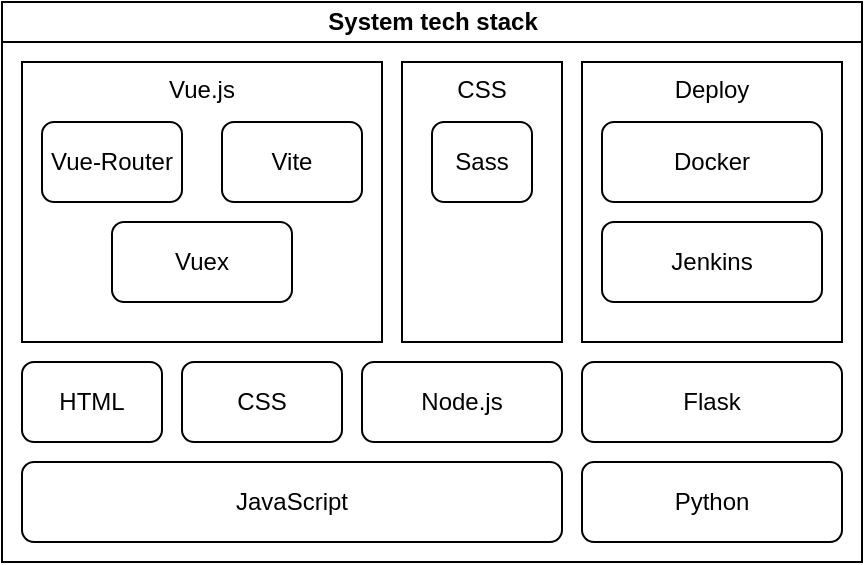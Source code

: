 <mxfile version="21.2.9" type="github">
  <diagram id="prtHgNgQTEPvFCAcTncT" name="Page-1">
    <mxGraphModel dx="882" dy="606" grid="1" gridSize="10" guides="1" tooltips="1" connect="1" arrows="1" fold="1" page="1" pageScale="1" pageWidth="827" pageHeight="1169" math="0" shadow="0">
      <root>
        <mxCell id="0" />
        <mxCell id="1" parent="0" />
        <mxCell id="dNxyNK7c78bLwvsdeMH5-11" value="System tech stack" style="swimlane;html=1;startSize=20;horizontal=1;containerType=tree;glass=0;" parent="1" vertex="1">
          <mxGeometry x="80" y="80" width="430" height="280" as="geometry" />
        </mxCell>
        <mxCell id="v0GfBIbAwhlWIz3LQ5ey-3" value="Vue.js" style="rounded=0;whiteSpace=wrap;html=1;labelPosition=center;verticalLabelPosition=middle;align=center;verticalAlign=top;" vertex="1" parent="dNxyNK7c78bLwvsdeMH5-11">
          <mxGeometry x="10" y="30" width="180" height="140" as="geometry" />
        </mxCell>
        <mxCell id="v0GfBIbAwhlWIz3LQ5ey-4" value="HTML" style="rounded=1;whiteSpace=wrap;html=1;" vertex="1" parent="dNxyNK7c78bLwvsdeMH5-11">
          <mxGeometry x="10" y="180" width="70" height="40" as="geometry" />
        </mxCell>
        <mxCell id="v0GfBIbAwhlWIz3LQ5ey-6" value="Node.js" style="rounded=1;whiteSpace=wrap;html=1;" vertex="1" parent="dNxyNK7c78bLwvsdeMH5-11">
          <mxGeometry x="180" y="180" width="100" height="40" as="geometry" />
        </mxCell>
        <mxCell id="v0GfBIbAwhlWIz3LQ5ey-7" value="JavaScript" style="rounded=1;whiteSpace=wrap;html=1;" vertex="1" parent="dNxyNK7c78bLwvsdeMH5-11">
          <mxGeometry x="10" y="230" width="270" height="40" as="geometry" />
        </mxCell>
        <mxCell id="v0GfBIbAwhlWIz3LQ5ey-5" value="CSS" style="rounded=1;whiteSpace=wrap;html=1;" vertex="1" parent="dNxyNK7c78bLwvsdeMH5-11">
          <mxGeometry x="90" y="180" width="80" height="40" as="geometry" />
        </mxCell>
        <mxCell id="v0GfBIbAwhlWIz3LQ5ey-8" value="CSS" style="rounded=0;whiteSpace=wrap;html=1;labelPosition=center;verticalLabelPosition=middle;align=center;verticalAlign=top;" vertex="1" parent="dNxyNK7c78bLwvsdeMH5-11">
          <mxGeometry x="200" y="30" width="80" height="140" as="geometry" />
        </mxCell>
        <mxCell id="v0GfBIbAwhlWIz3LQ5ey-11" value="Python" style="rounded=1;whiteSpace=wrap;html=1;" vertex="1" parent="dNxyNK7c78bLwvsdeMH5-11">
          <mxGeometry x="290" y="230" width="130" height="40" as="geometry" />
        </mxCell>
        <mxCell id="v0GfBIbAwhlWIz3LQ5ey-12" value="Flask" style="rounded=1;whiteSpace=wrap;html=1;" vertex="1" parent="dNxyNK7c78bLwvsdeMH5-11">
          <mxGeometry x="290" y="180" width="130" height="40" as="geometry" />
        </mxCell>
        <mxCell id="v0GfBIbAwhlWIz3LQ5ey-13" value="Deploy" style="rounded=0;whiteSpace=wrap;html=1;verticalAlign=top;" vertex="1" parent="dNxyNK7c78bLwvsdeMH5-11">
          <mxGeometry x="290" y="30" width="130" height="140" as="geometry" />
        </mxCell>
        <mxCell id="v0GfBIbAwhlWIz3LQ5ey-14" value="Vue-Router" style="rounded=1;whiteSpace=wrap;html=1;" vertex="1" parent="dNxyNK7c78bLwvsdeMH5-11">
          <mxGeometry x="20" y="60" width="70" height="40" as="geometry" />
        </mxCell>
        <mxCell id="v0GfBIbAwhlWIz3LQ5ey-15" value="Vuex" style="rounded=1;whiteSpace=wrap;html=1;" vertex="1" parent="dNxyNK7c78bLwvsdeMH5-11">
          <mxGeometry x="55" y="110" width="90" height="40" as="geometry" />
        </mxCell>
        <mxCell id="v0GfBIbAwhlWIz3LQ5ey-16" value="Vite" style="rounded=1;whiteSpace=wrap;html=1;" vertex="1" parent="dNxyNK7c78bLwvsdeMH5-11">
          <mxGeometry x="110" y="60" width="70" height="40" as="geometry" />
        </mxCell>
        <mxCell id="v0GfBIbAwhlWIz3LQ5ey-17" value="Sass" style="rounded=1;whiteSpace=wrap;html=1;" vertex="1" parent="dNxyNK7c78bLwvsdeMH5-11">
          <mxGeometry x="215" y="60" width="50" height="40" as="geometry" />
        </mxCell>
        <mxCell id="v0GfBIbAwhlWIz3LQ5ey-20" value="Docker" style="rounded=1;whiteSpace=wrap;html=1;" vertex="1" parent="dNxyNK7c78bLwvsdeMH5-11">
          <mxGeometry x="300" y="60" width="110" height="40" as="geometry" />
        </mxCell>
        <mxCell id="v0GfBIbAwhlWIz3LQ5ey-21" value="Jenkins" style="rounded=1;whiteSpace=wrap;html=1;" vertex="1" parent="dNxyNK7c78bLwvsdeMH5-11">
          <mxGeometry x="300" y="110" width="110" height="40" as="geometry" />
        </mxCell>
      </root>
    </mxGraphModel>
  </diagram>
</mxfile>
